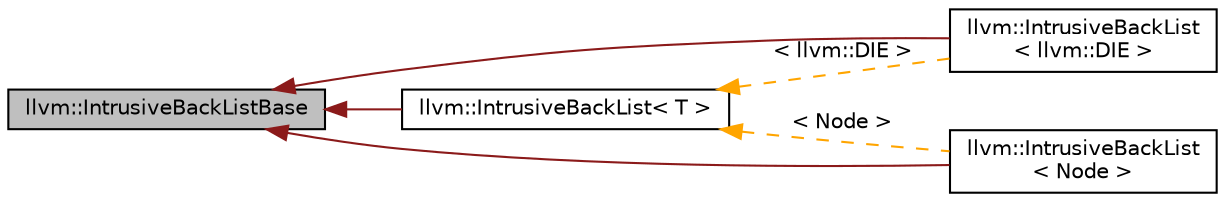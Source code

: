 digraph "llvm::IntrusiveBackListBase"
{
 // LATEX_PDF_SIZE
  bgcolor="transparent";
  edge [fontname="Helvetica",fontsize="10",labelfontname="Helvetica",labelfontsize="10"];
  node [fontname="Helvetica",fontsize="10",shape=record];
  rankdir="LR";
  Node1 [label="llvm::IntrusiveBackListBase",height=0.2,width=0.4,color="black", fillcolor="grey75", style="filled", fontcolor="black",tooltip=" "];
  Node1 -> Node2 [dir="back",color="firebrick4",fontsize="10",style="solid",fontname="Helvetica"];
  Node2 [label="llvm::IntrusiveBackList\l\< llvm::DIE \>",height=0.2,width=0.4,color="black",URL="$classllvm_1_1IntrusiveBackList.html",tooltip=" "];
  Node1 -> Node3 [dir="back",color="firebrick4",fontsize="10",style="solid",fontname="Helvetica"];
  Node3 [label="llvm::IntrusiveBackList\l\< Node \>",height=0.2,width=0.4,color="black",URL="$classllvm_1_1IntrusiveBackList.html",tooltip=" "];
  Node1 -> Node4 [dir="back",color="firebrick4",fontsize="10",style="solid",fontname="Helvetica"];
  Node4 [label="llvm::IntrusiveBackList\< T \>",height=0.2,width=0.4,color="black",URL="$classllvm_1_1IntrusiveBackList.html",tooltip=" "];
  Node4 -> Node3 [dir="back",color="orange",fontsize="10",style="dashed",label=" \< Node \>" ,fontname="Helvetica"];
  Node4 -> Node2 [dir="back",color="orange",fontsize="10",style="dashed",label=" \< llvm::DIE \>" ,fontname="Helvetica"];
}
